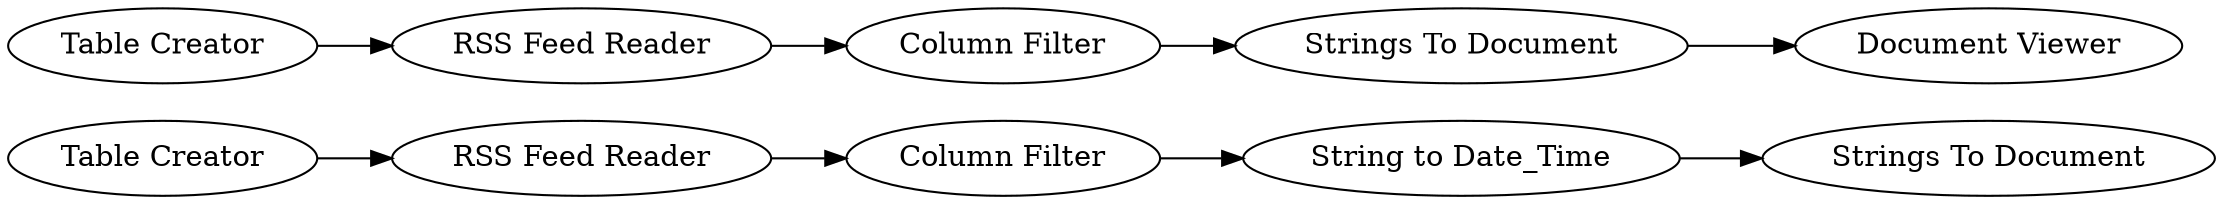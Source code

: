 digraph {
	2 [label="Strings To Document"]
	3 [label="String to Date_Time"]
	5 [label="Strings To Document"]
	6 [label="Document Viewer"]
	42 [label="Table Creator"]
	53 [label="RSS Feed Reader"]
	60 [label="Column Filter"]
	61 [label="Column Filter"]
	62 [label="RSS Feed Reader"]
	63 [label="Table Creator"]
	3 -> 2
	5 -> 6
	42 -> 53
	53 -> 60
	60 -> 3
	61 -> 5
	62 -> 61
	63 -> 62
	rankdir=LR
}
